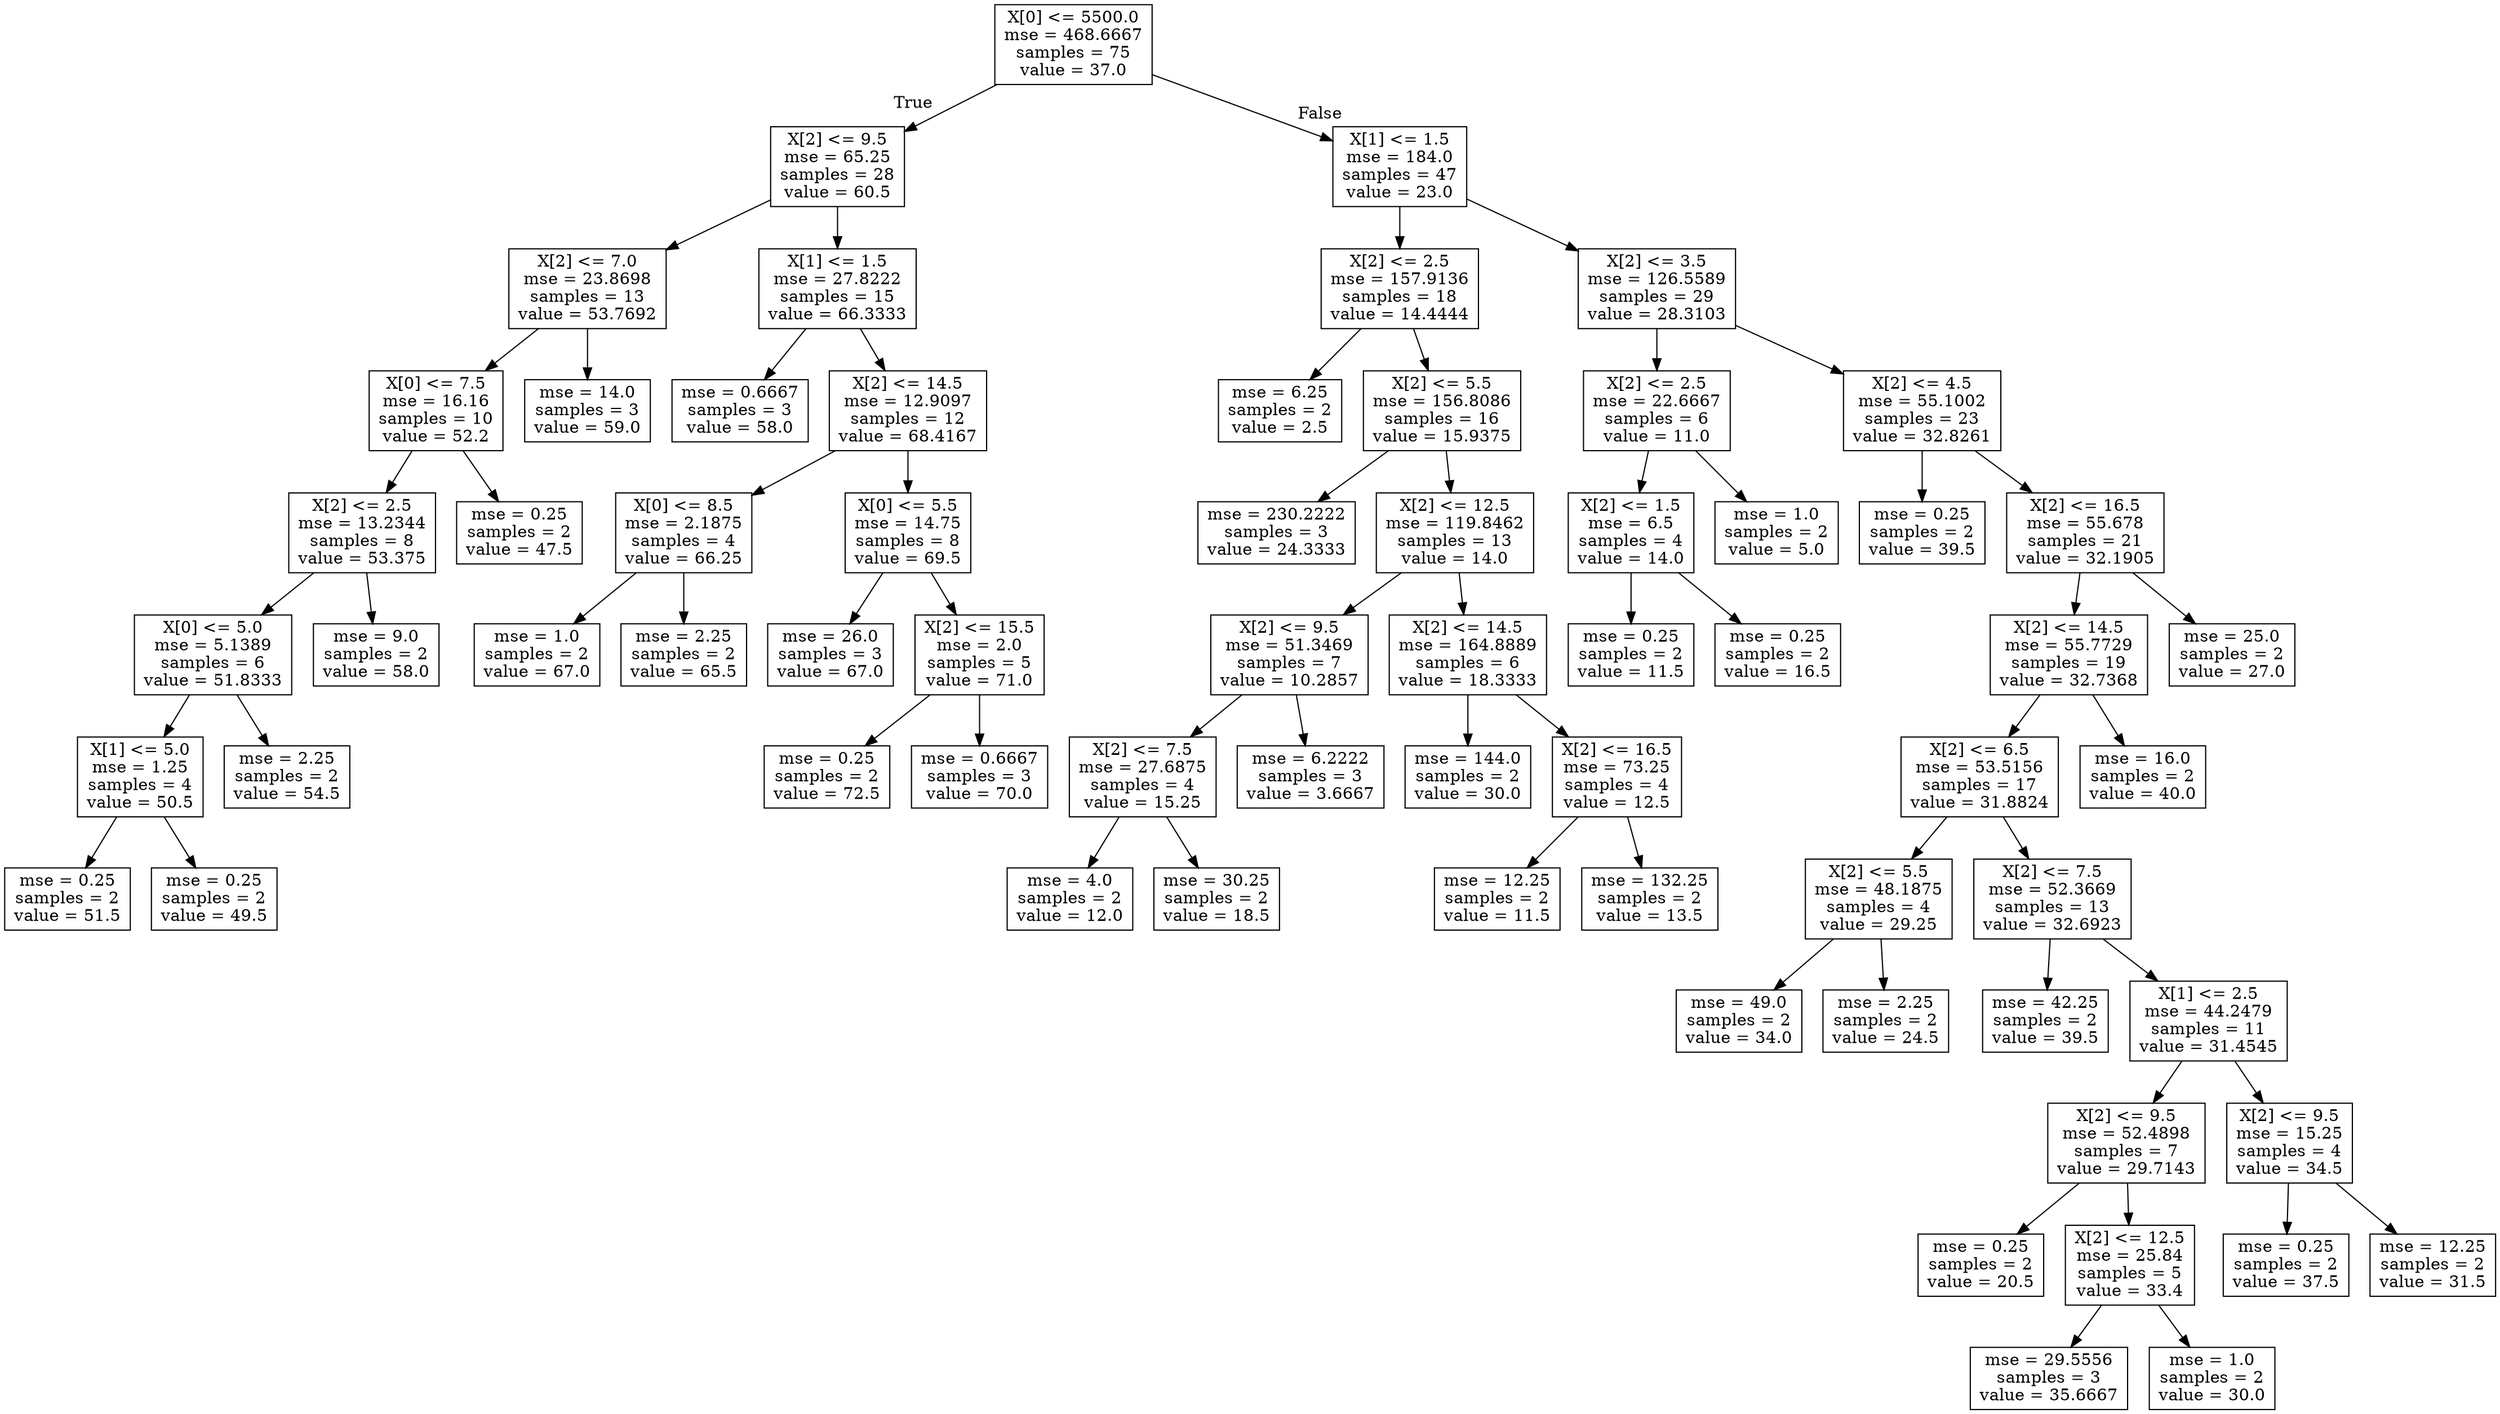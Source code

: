 digraph Tree {
node [shape=box] ;
0 [label="X[0] <= 5500.0\nmse = 468.6667\nsamples = 75\nvalue = 37.0"] ;
1 [label="X[2] <= 9.5\nmse = 65.25\nsamples = 28\nvalue = 60.5"] ;
0 -> 1 [labeldistance=2.5, labelangle=45, headlabel="True"] ;
2 [label="X[2] <= 7.0\nmse = 23.8698\nsamples = 13\nvalue = 53.7692"] ;
1 -> 2 ;
3 [label="X[0] <= 7.5\nmse = 16.16\nsamples = 10\nvalue = 52.2"] ;
2 -> 3 ;
4 [label="X[2] <= 2.5\nmse = 13.2344\nsamples = 8\nvalue = 53.375"] ;
3 -> 4 ;
5 [label="X[0] <= 5.0\nmse = 5.1389\nsamples = 6\nvalue = 51.8333"] ;
4 -> 5 ;
6 [label="X[1] <= 5.0\nmse = 1.25\nsamples = 4\nvalue = 50.5"] ;
5 -> 6 ;
7 [label="mse = 0.25\nsamples = 2\nvalue = 51.5"] ;
6 -> 7 ;
8 [label="mse = 0.25\nsamples = 2\nvalue = 49.5"] ;
6 -> 8 ;
9 [label="mse = 2.25\nsamples = 2\nvalue = 54.5"] ;
5 -> 9 ;
10 [label="mse = 9.0\nsamples = 2\nvalue = 58.0"] ;
4 -> 10 ;
11 [label="mse = 0.25\nsamples = 2\nvalue = 47.5"] ;
3 -> 11 ;
12 [label="mse = 14.0\nsamples = 3\nvalue = 59.0"] ;
2 -> 12 ;
13 [label="X[1] <= 1.5\nmse = 27.8222\nsamples = 15\nvalue = 66.3333"] ;
1 -> 13 ;
14 [label="mse = 0.6667\nsamples = 3\nvalue = 58.0"] ;
13 -> 14 ;
15 [label="X[2] <= 14.5\nmse = 12.9097\nsamples = 12\nvalue = 68.4167"] ;
13 -> 15 ;
16 [label="X[0] <= 8.5\nmse = 2.1875\nsamples = 4\nvalue = 66.25"] ;
15 -> 16 ;
17 [label="mse = 1.0\nsamples = 2\nvalue = 67.0"] ;
16 -> 17 ;
18 [label="mse = 2.25\nsamples = 2\nvalue = 65.5"] ;
16 -> 18 ;
19 [label="X[0] <= 5.5\nmse = 14.75\nsamples = 8\nvalue = 69.5"] ;
15 -> 19 ;
20 [label="mse = 26.0\nsamples = 3\nvalue = 67.0"] ;
19 -> 20 ;
21 [label="X[2] <= 15.5\nmse = 2.0\nsamples = 5\nvalue = 71.0"] ;
19 -> 21 ;
22 [label="mse = 0.25\nsamples = 2\nvalue = 72.5"] ;
21 -> 22 ;
23 [label="mse = 0.6667\nsamples = 3\nvalue = 70.0"] ;
21 -> 23 ;
24 [label="X[1] <= 1.5\nmse = 184.0\nsamples = 47\nvalue = 23.0"] ;
0 -> 24 [labeldistance=2.5, labelangle=-45, headlabel="False"] ;
25 [label="X[2] <= 2.5\nmse = 157.9136\nsamples = 18\nvalue = 14.4444"] ;
24 -> 25 ;
26 [label="mse = 6.25\nsamples = 2\nvalue = 2.5"] ;
25 -> 26 ;
27 [label="X[2] <= 5.5\nmse = 156.8086\nsamples = 16\nvalue = 15.9375"] ;
25 -> 27 ;
28 [label="mse = 230.2222\nsamples = 3\nvalue = 24.3333"] ;
27 -> 28 ;
29 [label="X[2] <= 12.5\nmse = 119.8462\nsamples = 13\nvalue = 14.0"] ;
27 -> 29 ;
30 [label="X[2] <= 9.5\nmse = 51.3469\nsamples = 7\nvalue = 10.2857"] ;
29 -> 30 ;
31 [label="X[2] <= 7.5\nmse = 27.6875\nsamples = 4\nvalue = 15.25"] ;
30 -> 31 ;
32 [label="mse = 4.0\nsamples = 2\nvalue = 12.0"] ;
31 -> 32 ;
33 [label="mse = 30.25\nsamples = 2\nvalue = 18.5"] ;
31 -> 33 ;
34 [label="mse = 6.2222\nsamples = 3\nvalue = 3.6667"] ;
30 -> 34 ;
35 [label="X[2] <= 14.5\nmse = 164.8889\nsamples = 6\nvalue = 18.3333"] ;
29 -> 35 ;
36 [label="mse = 144.0\nsamples = 2\nvalue = 30.0"] ;
35 -> 36 ;
37 [label="X[2] <= 16.5\nmse = 73.25\nsamples = 4\nvalue = 12.5"] ;
35 -> 37 ;
38 [label="mse = 12.25\nsamples = 2\nvalue = 11.5"] ;
37 -> 38 ;
39 [label="mse = 132.25\nsamples = 2\nvalue = 13.5"] ;
37 -> 39 ;
40 [label="X[2] <= 3.5\nmse = 126.5589\nsamples = 29\nvalue = 28.3103"] ;
24 -> 40 ;
41 [label="X[2] <= 2.5\nmse = 22.6667\nsamples = 6\nvalue = 11.0"] ;
40 -> 41 ;
42 [label="X[2] <= 1.5\nmse = 6.5\nsamples = 4\nvalue = 14.0"] ;
41 -> 42 ;
43 [label="mse = 0.25\nsamples = 2\nvalue = 11.5"] ;
42 -> 43 ;
44 [label="mse = 0.25\nsamples = 2\nvalue = 16.5"] ;
42 -> 44 ;
45 [label="mse = 1.0\nsamples = 2\nvalue = 5.0"] ;
41 -> 45 ;
46 [label="X[2] <= 4.5\nmse = 55.1002\nsamples = 23\nvalue = 32.8261"] ;
40 -> 46 ;
47 [label="mse = 0.25\nsamples = 2\nvalue = 39.5"] ;
46 -> 47 ;
48 [label="X[2] <= 16.5\nmse = 55.678\nsamples = 21\nvalue = 32.1905"] ;
46 -> 48 ;
49 [label="X[2] <= 14.5\nmse = 55.7729\nsamples = 19\nvalue = 32.7368"] ;
48 -> 49 ;
50 [label="X[2] <= 6.5\nmse = 53.5156\nsamples = 17\nvalue = 31.8824"] ;
49 -> 50 ;
51 [label="X[2] <= 5.5\nmse = 48.1875\nsamples = 4\nvalue = 29.25"] ;
50 -> 51 ;
52 [label="mse = 49.0\nsamples = 2\nvalue = 34.0"] ;
51 -> 52 ;
53 [label="mse = 2.25\nsamples = 2\nvalue = 24.5"] ;
51 -> 53 ;
54 [label="X[2] <= 7.5\nmse = 52.3669\nsamples = 13\nvalue = 32.6923"] ;
50 -> 54 ;
55 [label="mse = 42.25\nsamples = 2\nvalue = 39.5"] ;
54 -> 55 ;
56 [label="X[1] <= 2.5\nmse = 44.2479\nsamples = 11\nvalue = 31.4545"] ;
54 -> 56 ;
57 [label="X[2] <= 9.5\nmse = 52.4898\nsamples = 7\nvalue = 29.7143"] ;
56 -> 57 ;
58 [label="mse = 0.25\nsamples = 2\nvalue = 20.5"] ;
57 -> 58 ;
59 [label="X[2] <= 12.5\nmse = 25.84\nsamples = 5\nvalue = 33.4"] ;
57 -> 59 ;
60 [label="mse = 29.5556\nsamples = 3\nvalue = 35.6667"] ;
59 -> 60 ;
61 [label="mse = 1.0\nsamples = 2\nvalue = 30.0"] ;
59 -> 61 ;
62 [label="X[2] <= 9.5\nmse = 15.25\nsamples = 4\nvalue = 34.5"] ;
56 -> 62 ;
63 [label="mse = 0.25\nsamples = 2\nvalue = 37.5"] ;
62 -> 63 ;
64 [label="mse = 12.25\nsamples = 2\nvalue = 31.5"] ;
62 -> 64 ;
65 [label="mse = 16.0\nsamples = 2\nvalue = 40.0"] ;
49 -> 65 ;
66 [label="mse = 25.0\nsamples = 2\nvalue = 27.0"] ;
48 -> 66 ;
}